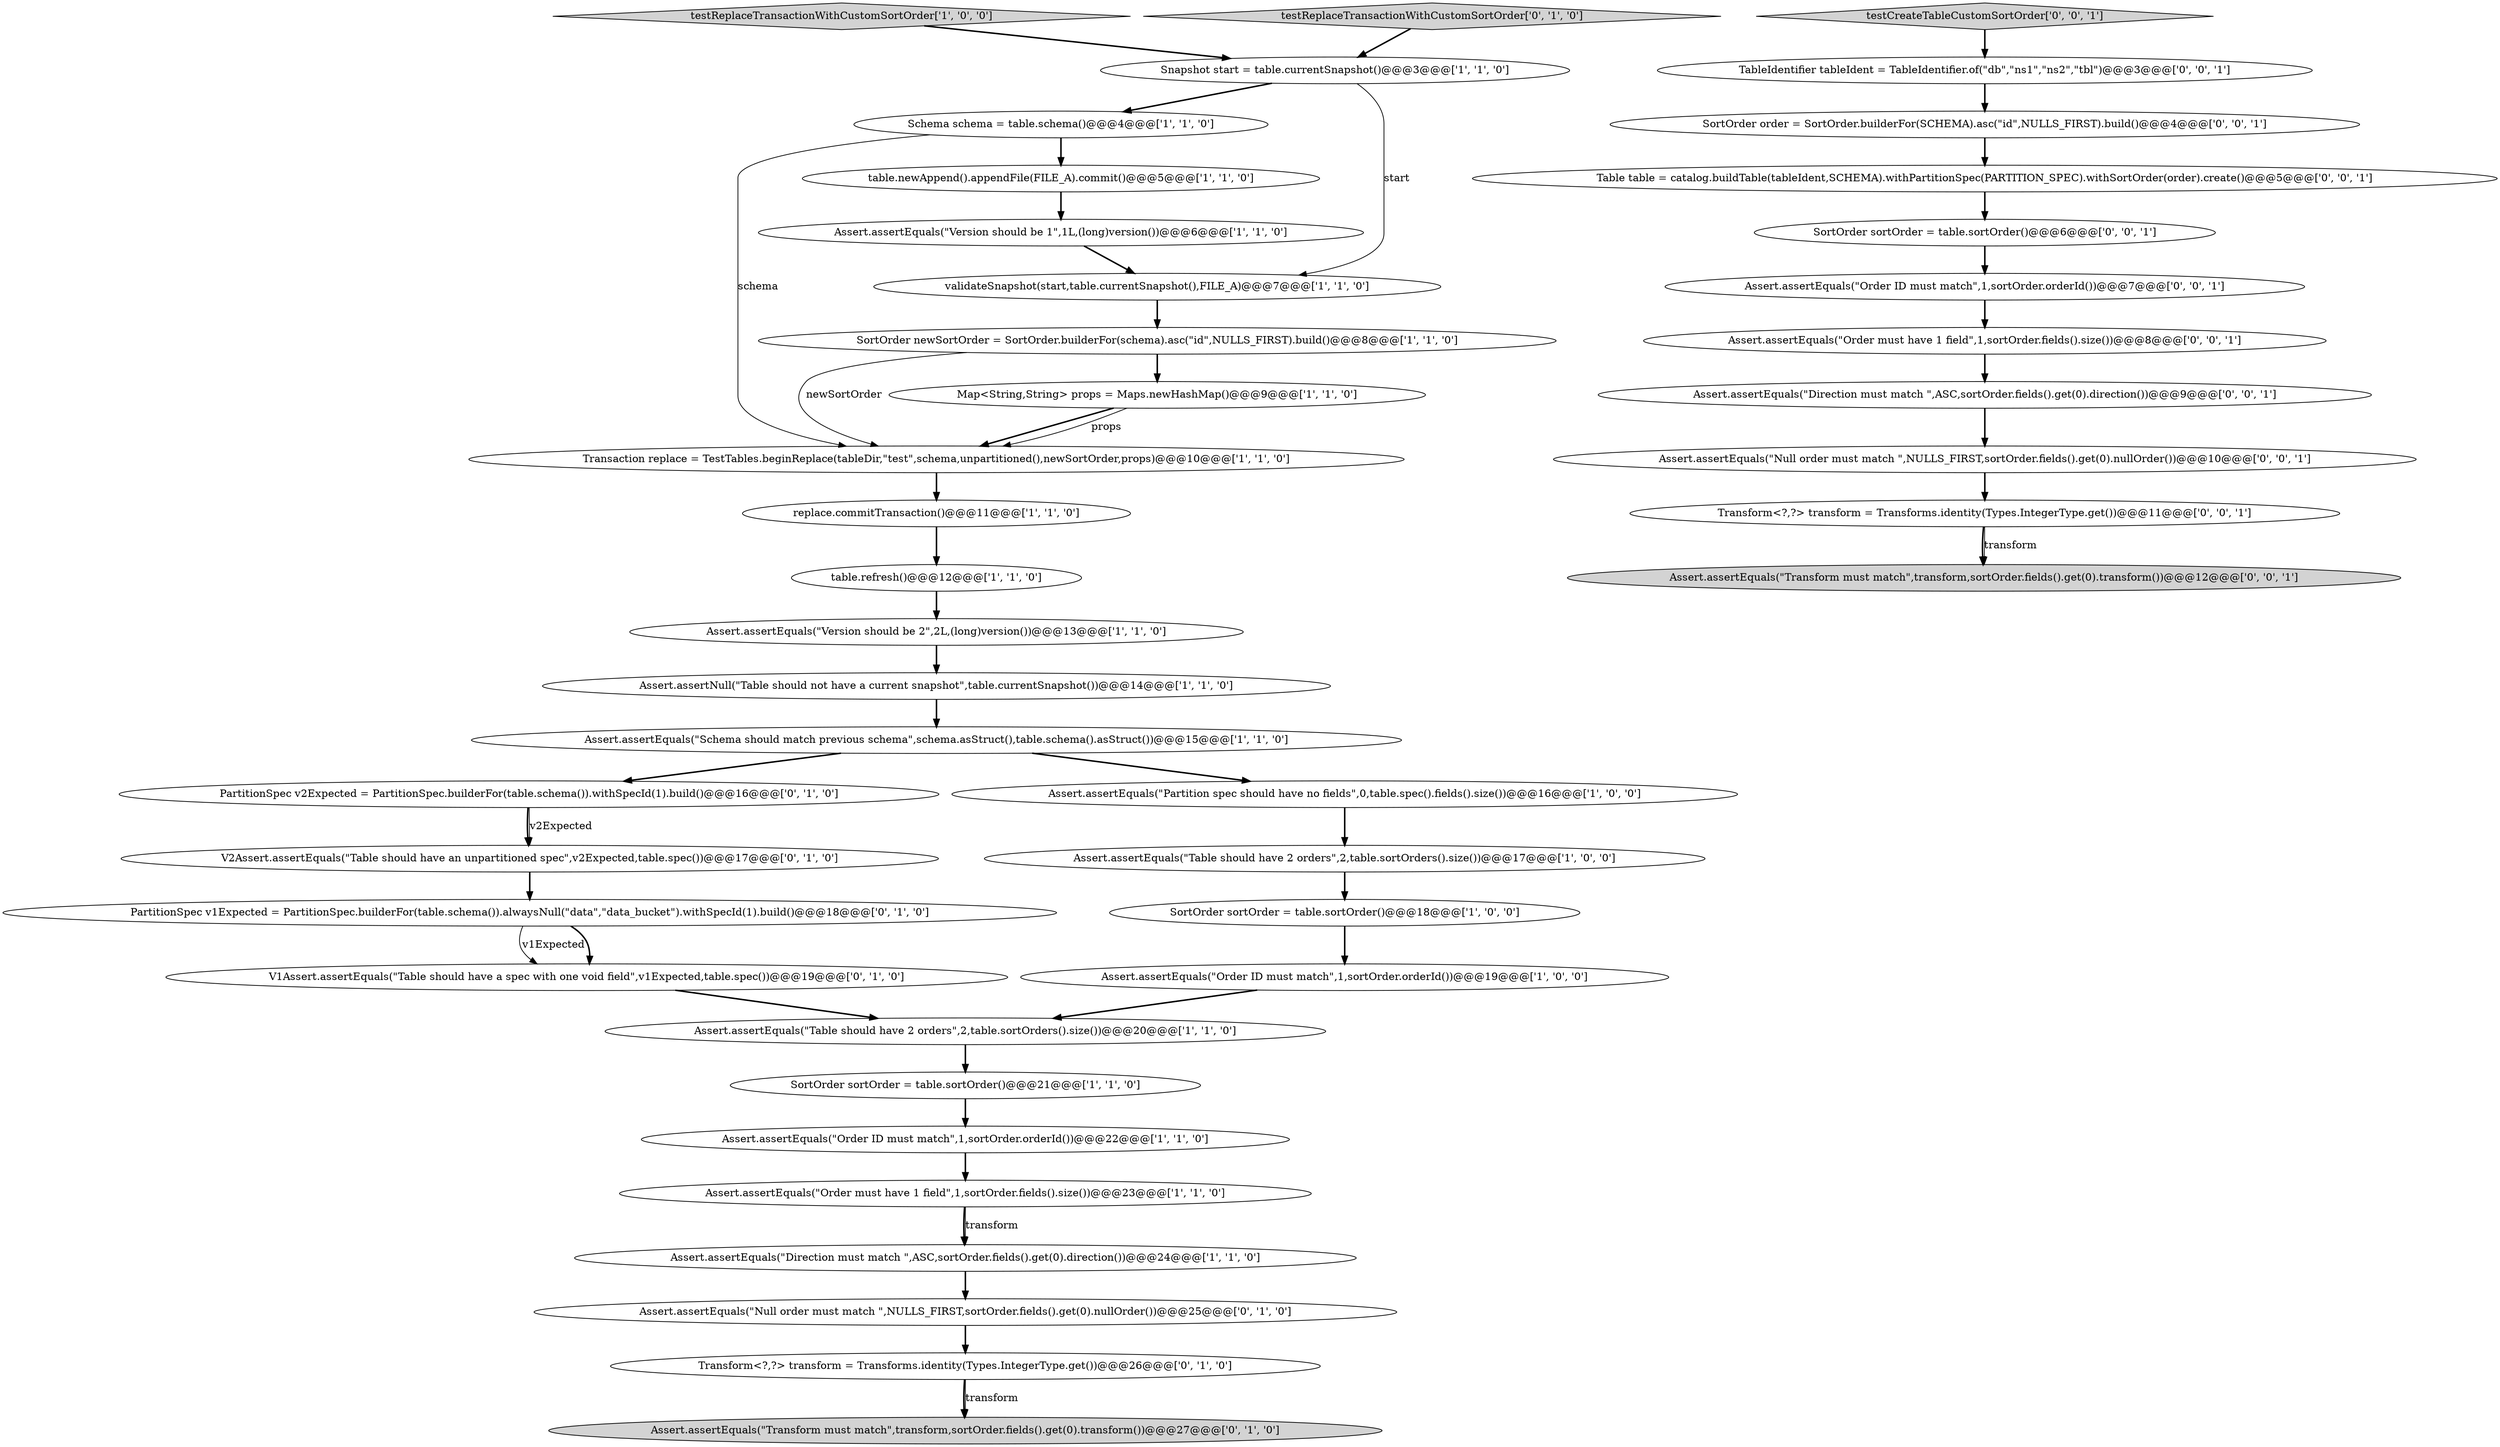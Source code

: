 digraph {
1 [style = filled, label = "SortOrder newSortOrder = SortOrder.builderFor(schema).asc(\"id\",NULLS_FIRST).build()@@@8@@@['1', '1', '0']", fillcolor = white, shape = ellipse image = "AAA0AAABBB1BBB"];
26 [style = filled, label = "Assert.assertEquals(\"Null order must match \",NULLS_FIRST,sortOrder.fields().get(0).nullOrder())@@@25@@@['0', '1', '0']", fillcolor = white, shape = ellipse image = "AAA0AAABBB2BBB"];
8 [style = filled, label = "Assert.assertEquals(\"Order ID must match\",1,sortOrder.orderId())@@@19@@@['1', '0', '0']", fillcolor = white, shape = ellipse image = "AAA0AAABBB1BBB"];
40 [style = filled, label = "Assert.assertEquals(\"Order must have 1 field\",1,sortOrder.fields().size())@@@8@@@['0', '0', '1']", fillcolor = white, shape = ellipse image = "AAA0AAABBB3BBB"];
25 [style = filled, label = "PartitionSpec v2Expected = PartitionSpec.builderFor(table.schema()).withSpecId(1).build()@@@16@@@['0', '1', '0']", fillcolor = white, shape = ellipse image = "AAA0AAABBB2BBB"];
11 [style = filled, label = "Assert.assertEquals(\"Order ID must match\",1,sortOrder.orderId())@@@22@@@['1', '1', '0']", fillcolor = white, shape = ellipse image = "AAA0AAABBB1BBB"];
4 [style = filled, label = "Assert.assertEquals(\"Schema should match previous schema\",schema.asStruct(),table.schema().asStruct())@@@15@@@['1', '1', '0']", fillcolor = white, shape = ellipse image = "AAA0AAABBB1BBB"];
21 [style = filled, label = "Assert.assertEquals(\"Partition spec should have no fields\",0,table.spec().fields().size())@@@16@@@['1', '0', '0']", fillcolor = white, shape = ellipse image = "AAA0AAABBB1BBB"];
23 [style = filled, label = "Assert.assertEquals(\"Transform must match\",transform,sortOrder.fields().get(0).transform())@@@27@@@['0', '1', '0']", fillcolor = lightgray, shape = ellipse image = "AAA0AAABBB2BBB"];
0 [style = filled, label = "Assert.assertEquals(\"Order must have 1 field\",1,sortOrder.fields().size())@@@23@@@['1', '1', '0']", fillcolor = white, shape = ellipse image = "AAA0AAABBB1BBB"];
31 [style = filled, label = "Assert.assertEquals(\"Transform must match\",transform,sortOrder.fields().get(0).transform())@@@12@@@['0', '0', '1']", fillcolor = lightgray, shape = ellipse image = "AAA0AAABBB3BBB"];
32 [style = filled, label = "SortOrder order = SortOrder.builderFor(SCHEMA).asc(\"id\",NULLS_FIRST).build()@@@4@@@['0', '0', '1']", fillcolor = white, shape = ellipse image = "AAA0AAABBB3BBB"];
15 [style = filled, label = "Snapshot start = table.currentSnapshot()@@@3@@@['1', '1', '0']", fillcolor = white, shape = ellipse image = "AAA0AAABBB1BBB"];
12 [style = filled, label = "SortOrder sortOrder = table.sortOrder()@@@18@@@['1', '0', '0']", fillcolor = white, shape = ellipse image = "AAA0AAABBB1BBB"];
24 [style = filled, label = "Transform<?,?> transform = Transforms.identity(Types.IntegerType.get())@@@26@@@['0', '1', '0']", fillcolor = white, shape = ellipse image = "AAA0AAABBB2BBB"];
33 [style = filled, label = "Assert.assertEquals(\"Order ID must match\",1,sortOrder.orderId())@@@7@@@['0', '0', '1']", fillcolor = white, shape = ellipse image = "AAA0AAABBB3BBB"];
41 [style = filled, label = "testCreateTableCustomSortOrder['0', '0', '1']", fillcolor = lightgray, shape = diamond image = "AAA0AAABBB3BBB"];
10 [style = filled, label = "Schema schema = table.schema()@@@4@@@['1', '1', '0']", fillcolor = white, shape = ellipse image = "AAA0AAABBB1BBB"];
34 [style = filled, label = "SortOrder sortOrder = table.sortOrder()@@@6@@@['0', '0', '1']", fillcolor = white, shape = ellipse image = "AAA0AAABBB3BBB"];
29 [style = filled, label = "V2Assert.assertEquals(\"Table should have an unpartitioned spec\",v2Expected,table.spec())@@@17@@@['0', '1', '0']", fillcolor = white, shape = ellipse image = "AAA1AAABBB2BBB"];
13 [style = filled, label = "table.refresh()@@@12@@@['1', '1', '0']", fillcolor = white, shape = ellipse image = "AAA0AAABBB1BBB"];
20 [style = filled, label = "Assert.assertEquals(\"Version should be 2\",2L,(long)version())@@@13@@@['1', '1', '0']", fillcolor = white, shape = ellipse image = "AAA0AAABBB1BBB"];
3 [style = filled, label = "Assert.assertEquals(\"Table should have 2 orders\",2,table.sortOrders().size())@@@20@@@['1', '1', '0']", fillcolor = white, shape = ellipse image = "AAA0AAABBB1BBB"];
6 [style = filled, label = "testReplaceTransactionWithCustomSortOrder['1', '0', '0']", fillcolor = lightgray, shape = diamond image = "AAA0AAABBB1BBB"];
39 [style = filled, label = "Table table = catalog.buildTable(tableIdent,SCHEMA).withPartitionSpec(PARTITION_SPEC).withSortOrder(order).create()@@@5@@@['0', '0', '1']", fillcolor = white, shape = ellipse image = "AAA0AAABBB3BBB"];
38 [style = filled, label = "TableIdentifier tableIdent = TableIdentifier.of(\"db\",\"ns1\",\"ns2\",\"tbl\")@@@3@@@['0', '0', '1']", fillcolor = white, shape = ellipse image = "AAA0AAABBB3BBB"];
28 [style = filled, label = "V1Assert.assertEquals(\"Table should have a spec with one void field\",v1Expected,table.spec())@@@19@@@['0', '1', '0']", fillcolor = white, shape = ellipse image = "AAA1AAABBB2BBB"];
36 [style = filled, label = "Assert.assertEquals(\"Null order must match \",NULLS_FIRST,sortOrder.fields().get(0).nullOrder())@@@10@@@['0', '0', '1']", fillcolor = white, shape = ellipse image = "AAA0AAABBB3BBB"];
5 [style = filled, label = "Transaction replace = TestTables.beginReplace(tableDir,\"test\",schema,unpartitioned(),newSortOrder,props)@@@10@@@['1', '1', '0']", fillcolor = white, shape = ellipse image = "AAA0AAABBB1BBB"];
9 [style = filled, label = "Assert.assertEquals(\"Direction must match \",ASC,sortOrder.fields().get(0).direction())@@@24@@@['1', '1', '0']", fillcolor = white, shape = ellipse image = "AAA0AAABBB1BBB"];
37 [style = filled, label = "Transform<?,?> transform = Transforms.identity(Types.IntegerType.get())@@@11@@@['0', '0', '1']", fillcolor = white, shape = ellipse image = "AAA0AAABBB3BBB"];
35 [style = filled, label = "Assert.assertEquals(\"Direction must match \",ASC,sortOrder.fields().get(0).direction())@@@9@@@['0', '0', '1']", fillcolor = white, shape = ellipse image = "AAA0AAABBB3BBB"];
19 [style = filled, label = "Map<String,String> props = Maps.newHashMap()@@@9@@@['1', '1', '0']", fillcolor = white, shape = ellipse image = "AAA0AAABBB1BBB"];
14 [style = filled, label = "table.newAppend().appendFile(FILE_A).commit()@@@5@@@['1', '1', '0']", fillcolor = white, shape = ellipse image = "AAA0AAABBB1BBB"];
2 [style = filled, label = "replace.commitTransaction()@@@11@@@['1', '1', '0']", fillcolor = white, shape = ellipse image = "AAA0AAABBB1BBB"];
7 [style = filled, label = "Assert.assertEquals(\"Table should have 2 orders\",2,table.sortOrders().size())@@@17@@@['1', '0', '0']", fillcolor = white, shape = ellipse image = "AAA0AAABBB1BBB"];
16 [style = filled, label = "validateSnapshot(start,table.currentSnapshot(),FILE_A)@@@7@@@['1', '1', '0']", fillcolor = white, shape = ellipse image = "AAA0AAABBB1BBB"];
30 [style = filled, label = "PartitionSpec v1Expected = PartitionSpec.builderFor(table.schema()).alwaysNull(\"data\",\"data_bucket\").withSpecId(1).build()@@@18@@@['0', '1', '0']", fillcolor = white, shape = ellipse image = "AAA1AAABBB2BBB"];
27 [style = filled, label = "testReplaceTransactionWithCustomSortOrder['0', '1', '0']", fillcolor = lightgray, shape = diamond image = "AAA0AAABBB2BBB"];
18 [style = filled, label = "Assert.assertEquals(\"Version should be 1\",1L,(long)version())@@@6@@@['1', '1', '0']", fillcolor = white, shape = ellipse image = "AAA0AAABBB1BBB"];
17 [style = filled, label = "Assert.assertNull(\"Table should not have a current snapshot\",table.currentSnapshot())@@@14@@@['1', '1', '0']", fillcolor = white, shape = ellipse image = "AAA0AAABBB1BBB"];
22 [style = filled, label = "SortOrder sortOrder = table.sortOrder()@@@21@@@['1', '1', '0']", fillcolor = white, shape = ellipse image = "AAA0AAABBB1BBB"];
5->2 [style = bold, label=""];
22->11 [style = bold, label=""];
29->30 [style = bold, label=""];
28->3 [style = bold, label=""];
26->24 [style = bold, label=""];
38->32 [style = bold, label=""];
25->29 [style = bold, label=""];
36->37 [style = bold, label=""];
14->18 [style = bold, label=""];
37->31 [style = bold, label=""];
19->5 [style = bold, label=""];
24->23 [style = bold, label=""];
6->15 [style = bold, label=""];
39->34 [style = bold, label=""];
1->5 [style = solid, label="newSortOrder"];
4->25 [style = bold, label=""];
2->13 [style = bold, label=""];
11->0 [style = bold, label=""];
32->39 [style = bold, label=""];
0->9 [style = bold, label=""];
34->33 [style = bold, label=""];
27->15 [style = bold, label=""];
19->5 [style = solid, label="props"];
15->16 [style = solid, label="start"];
8->3 [style = bold, label=""];
33->40 [style = bold, label=""];
37->31 [style = solid, label="transform"];
17->4 [style = bold, label=""];
7->12 [style = bold, label=""];
16->1 [style = bold, label=""];
0->9 [style = solid, label="transform"];
25->29 [style = solid, label="v2Expected"];
41->38 [style = bold, label=""];
18->16 [style = bold, label=""];
35->36 [style = bold, label=""];
30->28 [style = solid, label="v1Expected"];
21->7 [style = bold, label=""];
1->19 [style = bold, label=""];
10->5 [style = solid, label="schema"];
20->17 [style = bold, label=""];
30->28 [style = bold, label=""];
3->22 [style = bold, label=""];
9->26 [style = bold, label=""];
24->23 [style = solid, label="transform"];
13->20 [style = bold, label=""];
40->35 [style = bold, label=""];
4->21 [style = bold, label=""];
12->8 [style = bold, label=""];
15->10 [style = bold, label=""];
10->14 [style = bold, label=""];
}
